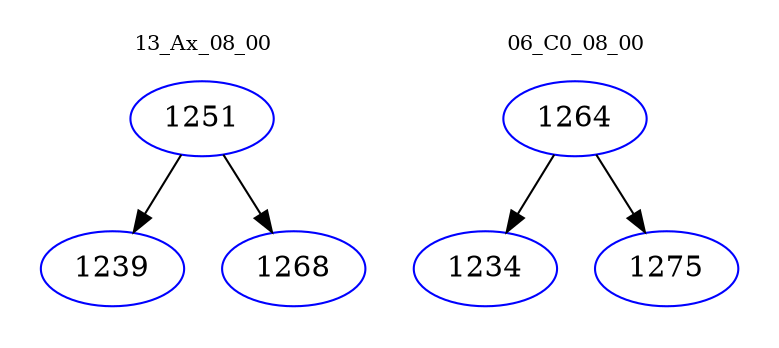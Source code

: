 digraph{
subgraph cluster_0 {
color = white
label = "13_Ax_08_00";
fontsize=10;
T0_1251 [label="1251", color="blue"]
T0_1251 -> T0_1239 [color="black"]
T0_1239 [label="1239", color="blue"]
T0_1251 -> T0_1268 [color="black"]
T0_1268 [label="1268", color="blue"]
}
subgraph cluster_1 {
color = white
label = "06_C0_08_00";
fontsize=10;
T1_1264 [label="1264", color="blue"]
T1_1264 -> T1_1234 [color="black"]
T1_1234 [label="1234", color="blue"]
T1_1264 -> T1_1275 [color="black"]
T1_1275 [label="1275", color="blue"]
}
}
